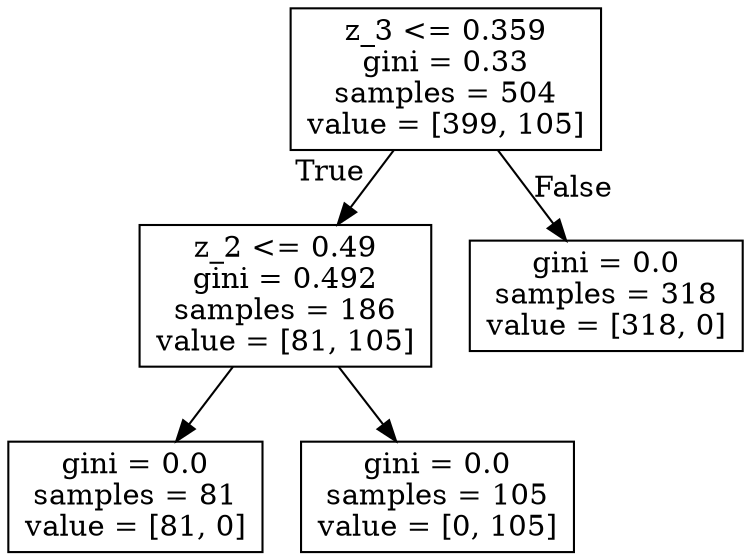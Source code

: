digraph Tree {
node [shape=box] ;
0 [label="z_3 <= 0.359\ngini = 0.33\nsamples = 504\nvalue = [399, 105]"] ;
1 [label="z_2 <= 0.49\ngini = 0.492\nsamples = 186\nvalue = [81, 105]"] ;
0 -> 1 [labeldistance=2.5, labelangle=45, headlabel="True"] ;
3 [label="gini = 0.0\nsamples = 81\nvalue = [81, 0]"] ;
1 -> 3 ;
4 [label="gini = 0.0\nsamples = 105\nvalue = [0, 105]"] ;
1 -> 4 ;
2 [label="gini = 0.0\nsamples = 318\nvalue = [318, 0]"] ;
0 -> 2 [labeldistance=2.5, labelangle=-45, headlabel="False"] ;
}